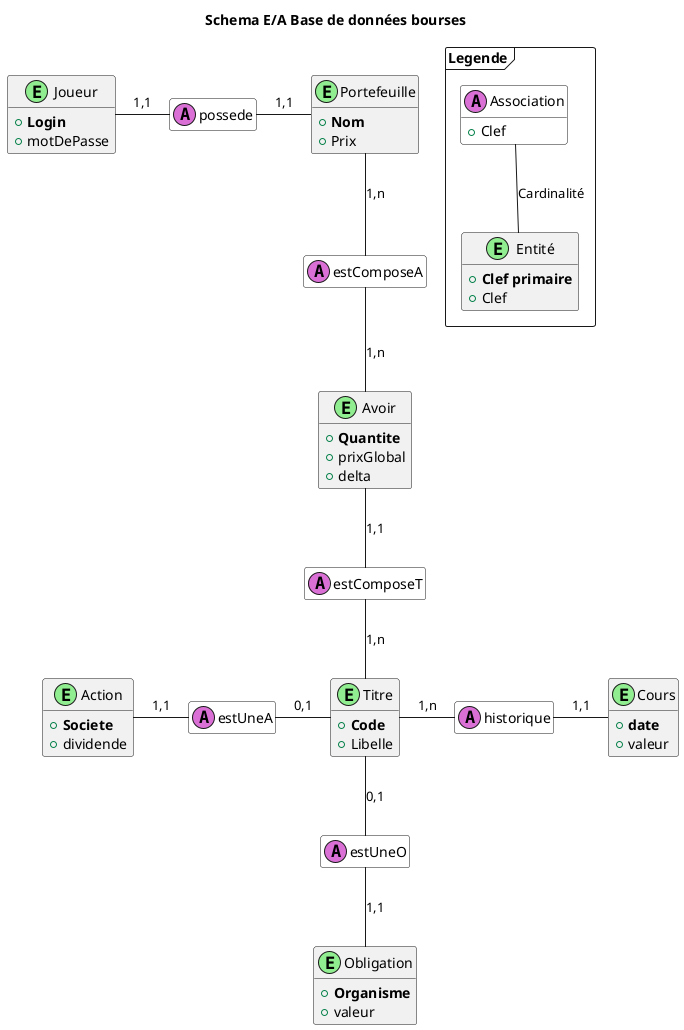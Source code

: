 @startuml
''' Titre du schema
Title Schema E/A Base de données bourses 



''' Legende
package Legende <<Frame>>{
    class Association<<(A, orchid)>> #White{
        +Clef
    }
    class Entité<<(E, lightgreen)>>{
        +<b>Clef primaire
        +Clef
    }
    Association -- Entité : Cardinalité
}



''' Association
class possede <<(A, orchid)>> #White
class estComposeA <<(A, orchid)>> #White
class estComposeT <<(A, orchid)>> #White
class estUneA <<(A, orchid)>> #White
class estUneO <<(A, orchid)>> #White
class historique <<(A, orchid)>> #White




''' Entites
class Joueur<<(E, lightgreen)>>{
    +<b>Login
    +motDePasse
}
class Portefeuille<<(E, lightgreen)>>{
    +<b>Nom
    +Prix
}
class Avoir<<(E, lightgreen)>>{
    +<b>Quantite
    +prixGlobal
    +delta
}
class Titre<<(E, lightgreen)>>{
    +<b>Code
    +Libelle
}
class Action<<(E, lightgreen)>>{
    +<b>Societe
    +dividende
}
class Obligation<<(E, lightgreen)>>{
    +<b>Organisme
    +valeur
}
class Cours<<(E, lightgreen)>>{
    +<b>date
    +valeur
}






''' Liaison
Joueur - possede : 1,1
possede - Portefeuille : 1,1

estComposeA -up- Portefeuille : 1,n
Avoir -up- estComposeA : 1,n

estComposeT -up- Avoir : 1,1
Titre -up- estComposeT : 1,n

Action - estUneA : 1,1
estUneA - Titre : 0,1

Obligation -up- estUneO : 1,1
estUneO -up- Titre : 0,1

Titre - historique :1,n
historique - Cours : 1,1



hide empty attribute
hide method
@enduml
